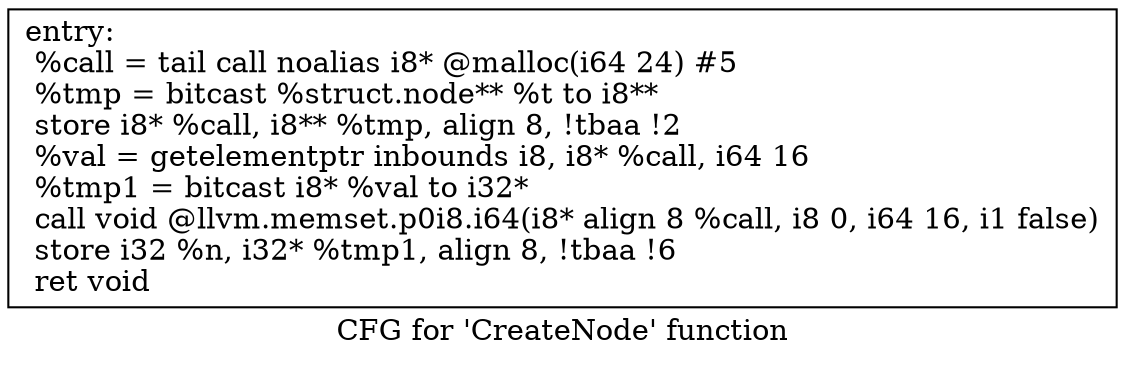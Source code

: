digraph "CFG for 'CreateNode' function" {
	label="CFG for 'CreateNode' function";

	Node0x8e30ea0 [shape=record,label="{entry:\l  %call = tail call noalias i8* @malloc(i64 24) #5\l  %tmp = bitcast %struct.node** %t to i8**\l  store i8* %call, i8** %tmp, align 8, !tbaa !2\l  %val = getelementptr inbounds i8, i8* %call, i64 16\l  %tmp1 = bitcast i8* %val to i32*\l  call void @llvm.memset.p0i8.i64(i8* align 8 %call, i8 0, i64 16, i1 false)\l  store i32 %n, i32* %tmp1, align 8, !tbaa !6\l  ret void\l}"];
}
